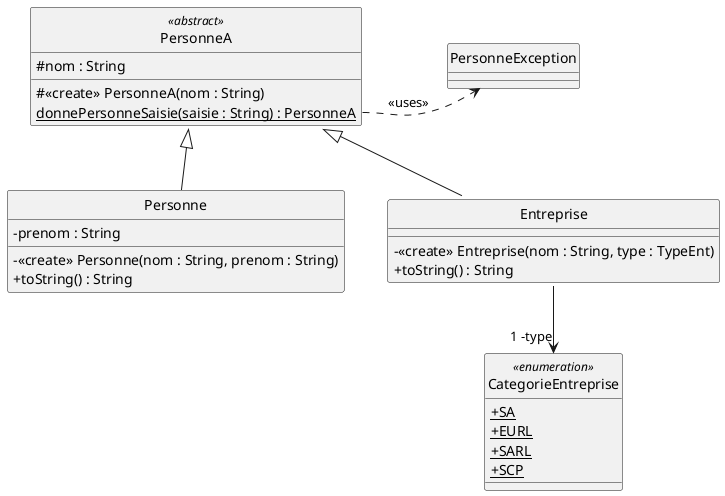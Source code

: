 @startuml
hide circle
skinparam monochrome true
skinparam classAttributeIconSize 0
skinparam backgroundcolor white
skinparam groupInheritance 4

class PersonneA << abstract >> {
   # nom : String
   # <<create>> PersonneA(nom : String)
    {static} donnePersonneSaisie(saisie : String) : PersonneA
}

class Personne {
    - prenom : String   
    - <<create>> Personne(nom : String, prenom : String)
    + toString() : String
  }

class PersonneException {
  
} 

class Entreprise {
  - <<create>> Entreprise(nom : String, type : TypeEnt)
  + toString() : String
}

enum CategorieEntreprise <<enumeration>> {
  + {static} SA
  + {static} EURL
  + {static} SARL
  + {static} SCP
}


PersonneA::donnePersonneSaisie .>  PersonneException : << uses >>
Personne -up-|> PersonneA
Entreprise -up-|> PersonneA

Entreprise::afficher --> "1 -type" CategorieEntreprise

@enduml